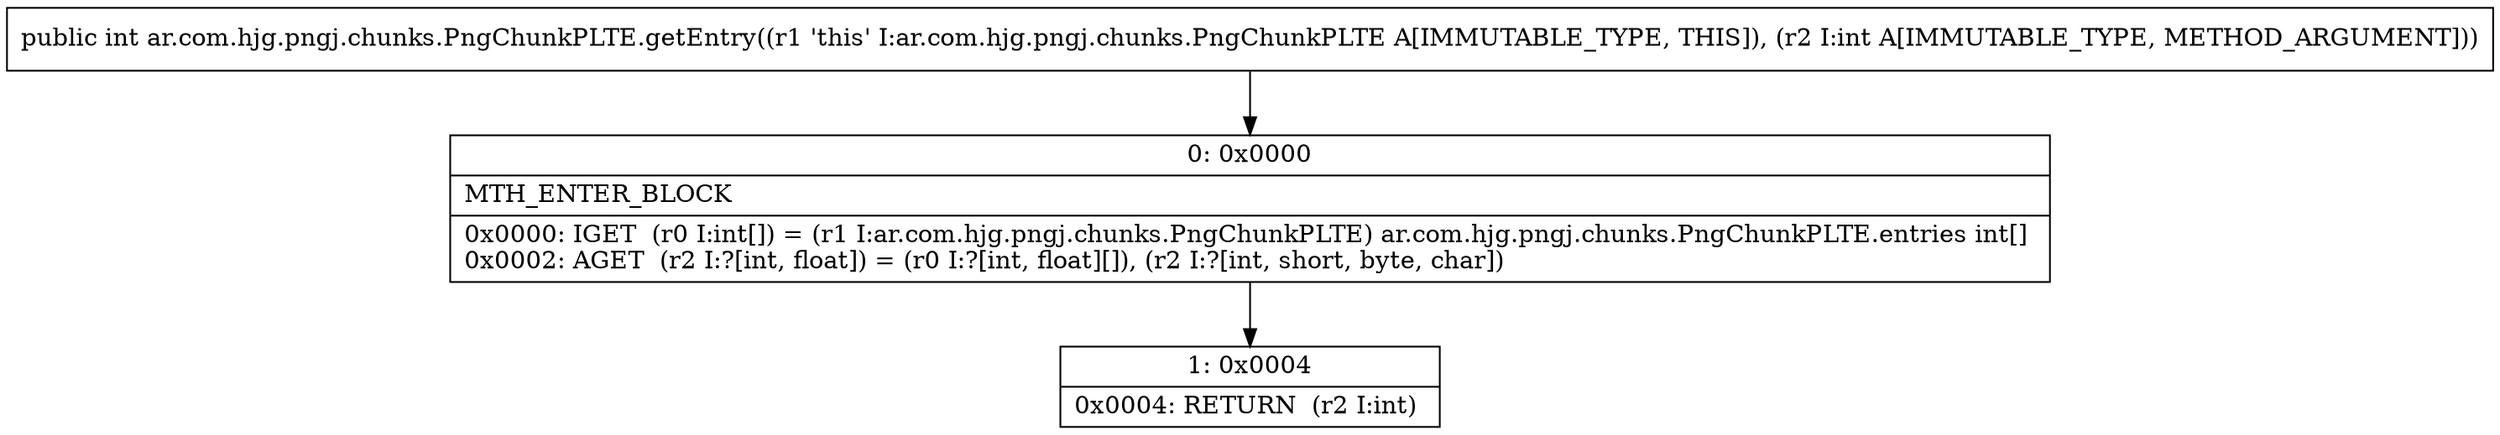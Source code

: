 digraph "CFG forar.com.hjg.pngj.chunks.PngChunkPLTE.getEntry(I)I" {
Node_0 [shape=record,label="{0\:\ 0x0000|MTH_ENTER_BLOCK\l|0x0000: IGET  (r0 I:int[]) = (r1 I:ar.com.hjg.pngj.chunks.PngChunkPLTE) ar.com.hjg.pngj.chunks.PngChunkPLTE.entries int[] \l0x0002: AGET  (r2 I:?[int, float]) = (r0 I:?[int, float][]), (r2 I:?[int, short, byte, char]) \l}"];
Node_1 [shape=record,label="{1\:\ 0x0004|0x0004: RETURN  (r2 I:int) \l}"];
MethodNode[shape=record,label="{public int ar.com.hjg.pngj.chunks.PngChunkPLTE.getEntry((r1 'this' I:ar.com.hjg.pngj.chunks.PngChunkPLTE A[IMMUTABLE_TYPE, THIS]), (r2 I:int A[IMMUTABLE_TYPE, METHOD_ARGUMENT])) }"];
MethodNode -> Node_0;
Node_0 -> Node_1;
}

